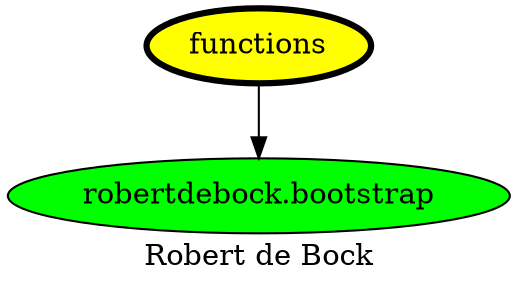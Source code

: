 digraph PhiloDilemma {
  label = "Robert de Bock" ;
  overlap=false
  {
    "functions" [fillcolor=yellow style=filled penwidth=3]
    "robertdebock.bootstrap" [fillcolor=green style=filled]
  }
  "functions" -> "robertdebock.bootstrap"
}
